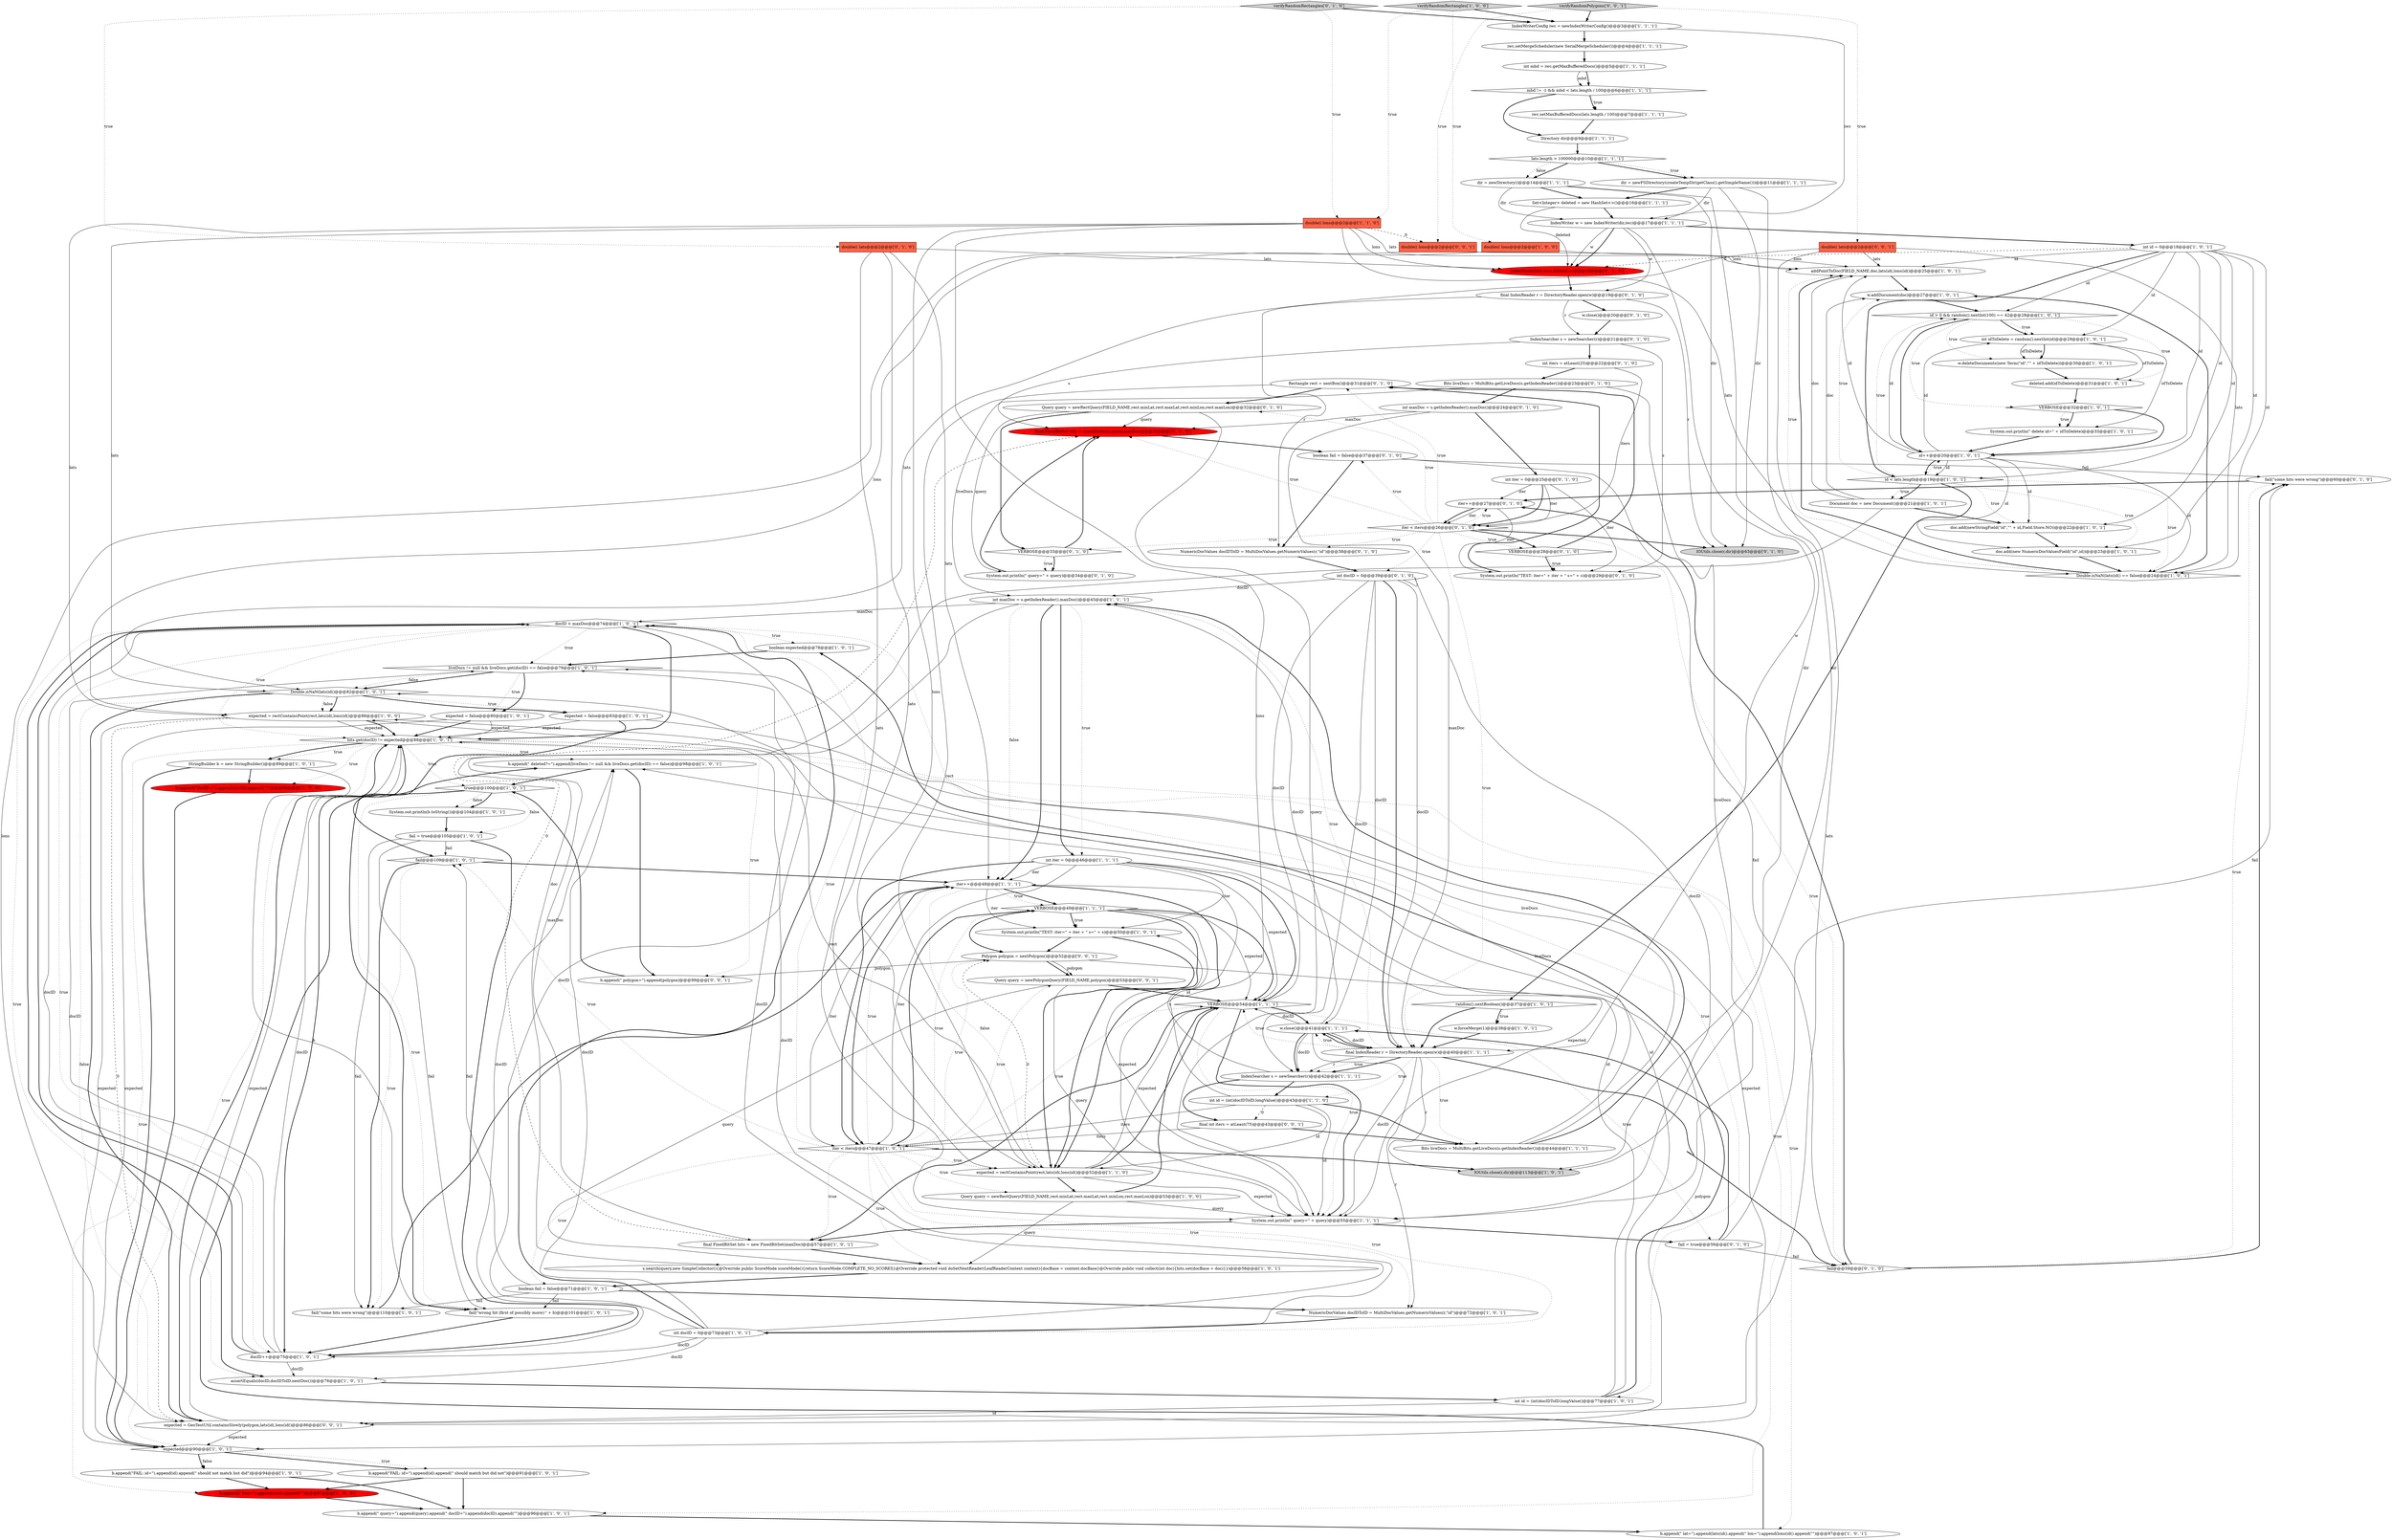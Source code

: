 digraph {
89 [style = filled, label = "Rectangle rect = nextBox()@@@31@@@['0', '1', '0']", fillcolor = white, shape = ellipse image = "AAA0AAABBB2BBB"];
43 [style = filled, label = "w.forceMerge(1)@@@38@@@['1', '0', '1']", fillcolor = white, shape = ellipse image = "AAA0AAABBB1BBB"];
64 [style = filled, label = "boolean expected@@@78@@@['1', '0', '1']", fillcolor = white, shape = ellipse image = "AAA0AAABBB1BBB"];
40 [style = filled, label = "fail@@@109@@@['1', '0', '1']", fillcolor = white, shape = diamond image = "AAA0AAABBB1BBB"];
19 [style = filled, label = "docID < maxDoc@@@74@@@['1', '0', '1']", fillcolor = white, shape = diamond image = "AAA0AAABBB1BBB"];
61 [style = filled, label = "dir = newFSDirectory(createTempDir(getClass().getSimpleName()))@@@11@@@['1', '1', '1']", fillcolor = white, shape = ellipse image = "AAA0AAABBB1BBB"];
35 [style = filled, label = "VERBOSE@@@49@@@['1', '1', '1']", fillcolor = white, shape = diamond image = "AAA0AAABBB1BBB"];
27 [style = filled, label = "w.addDocument(doc)@@@27@@@['1', '0', '1']", fillcolor = white, shape = ellipse image = "AAA0AAABBB1BBB"];
17 [style = filled, label = "b.append(\" deleted?=\").append(liveDocs != null && liveDocs.get(docID) == false)@@@98@@@['1', '0', '1']", fillcolor = white, shape = ellipse image = "AAA0AAABBB1BBB"];
50 [style = filled, label = "iwc.setMergeScheduler(new SerialMergeScheduler())@@@4@@@['1', '1', '1']", fillcolor = white, shape = ellipse image = "AAA0AAABBB1BBB"];
15 [style = filled, label = "Bits liveDocs = MultiBits.getLiveDocs(s.getIndexReader())@@@44@@@['1', '1', '1']", fillcolor = white, shape = ellipse image = "AAA0AAABBB1BBB"];
75 [style = filled, label = "int idToDelete = random().nextInt(id)@@@29@@@['1', '0', '1']", fillcolor = white, shape = ellipse image = "AAA0AAABBB1BBB"];
36 [style = filled, label = "System.out.println(\" delete id=\" + idToDelete)@@@33@@@['1', '0', '1']", fillcolor = white, shape = ellipse image = "AAA0AAABBB1BBB"];
45 [style = filled, label = "int maxDoc = s.getIndexReader().maxDoc()@@@45@@@['1', '1', '1']", fillcolor = white, shape = ellipse image = "AAA0AAABBB1BBB"];
68 [style = filled, label = "System.out.println(\"TEST: iter=\" + iter + \" s=\" + s)@@@50@@@['1', '0', '1']", fillcolor = white, shape = ellipse image = "AAA0AAABBB1BBB"];
78 [style = filled, label = "double(( lats@@@2@@@['0', '1', '0']", fillcolor = tomato, shape = box image = "AAA0AAABBB2BBB"];
11 [style = filled, label = "int id = (int)docIDToID.longValue()@@@43@@@['1', '1', '0']", fillcolor = white, shape = ellipse image = "AAA0AAABBB1BBB"];
23 [style = filled, label = "fail = true@@@105@@@['1', '0', '1']", fillcolor = white, shape = ellipse image = "AAA0AAABBB1BBB"];
34 [style = filled, label = "deleted.add(idToDelete)@@@31@@@['1', '0', '1']", fillcolor = white, shape = ellipse image = "AAA0AAABBB1BBB"];
100 [style = filled, label = "Query query = newRectQuery(FIELD_NAME,rect.minLat,rect.maxLat,rect.minLon,rect.maxLon)@@@32@@@['0', '1', '0']", fillcolor = white, shape = ellipse image = "AAA0AAABBB2BBB"];
33 [style = filled, label = "dir = newDirectory()@@@14@@@['1', '1', '1']", fillcolor = white, shape = ellipse image = "AAA0AAABBB1BBB"];
107 [style = filled, label = "double(( lats@@@2@@@['0', '0', '1']", fillcolor = tomato, shape = box image = "AAA0AAABBB3BBB"];
85 [style = filled, label = "iter < iters@@@26@@@['0', '1', '0']", fillcolor = white, shape = diamond image = "AAA0AAABBB2BBB"];
12 [style = filled, label = "Directory dir@@@9@@@['1', '1', '1']", fillcolor = white, shape = ellipse image = "AAA0AAABBB1BBB"];
54 [style = filled, label = "final IndexReader r = DirectoryReader.open(w)@@@40@@@['1', '1', '1']", fillcolor = white, shape = ellipse image = "AAA0AAABBB1BBB"];
22 [style = filled, label = "addPointToDoc(FIELD_NAME,doc,lats(id(,lons(id()@@@25@@@['1', '0', '1']", fillcolor = white, shape = ellipse image = "AAA0AAABBB1BBB"];
26 [style = filled, label = "verifyRandomRectangles['1', '0', '0']", fillcolor = lightgray, shape = diamond image = "AAA0AAABBB1BBB"];
51 [style = filled, label = "liveDocs != null && liveDocs.get(docID) == false@@@79@@@['1', '0', '1']", fillcolor = white, shape = diamond image = "AAA0AAABBB1BBB"];
76 [style = filled, label = "boolean fail = false@@@71@@@['1', '0', '1']", fillcolor = white, shape = ellipse image = "AAA0AAABBB1BBB"];
105 [style = filled, label = "Query query = newPolygonQuery(FIELD_NAME,polygon)@@@53@@@['0', '0', '1']", fillcolor = white, shape = ellipse image = "AAA0AAABBB3BBB"];
96 [style = filled, label = "final FixedBitSet hits = searchIndex(s,query,maxDoc)@@@36@@@['0', '1', '0']", fillcolor = red, shape = ellipse image = "AAA1AAABBB2BBB"];
79 [style = filled, label = "VERBOSE@@@28@@@['0', '1', '0']", fillcolor = white, shape = diamond image = "AAA0AAABBB2BBB"];
77 [style = filled, label = "doc.add(new NumericDocValuesField(\"id\",id))@@@23@@@['1', '0', '1']", fillcolor = white, shape = ellipse image = "AAA0AAABBB1BBB"];
93 [style = filled, label = "indexPoints(lats,lons,deleted,w)@@@18@@@['0', '1', '0']", fillcolor = red, shape = ellipse image = "AAA1AAABBB2BBB"];
9 [style = filled, label = "random().nextBoolean()@@@37@@@['1', '0', '1']", fillcolor = white, shape = diamond image = "AAA0AAABBB1BBB"];
83 [style = filled, label = "verifyRandomRectangles['0', '1', '0']", fillcolor = lightgray, shape = diamond image = "AAA0AAABBB2BBB"];
10 [style = filled, label = "IndexWriter w = new IndexWriter(dir,iwc)@@@17@@@['1', '1', '1']", fillcolor = white, shape = ellipse image = "AAA0AAABBB1BBB"];
111 [style = filled, label = "double(( lons@@@2@@@['0', '0', '1']", fillcolor = tomato, shape = box image = "AAA0AAABBB3BBB"];
37 [style = filled, label = "int iter = 0@@@46@@@['1', '1', '1']", fillcolor = white, shape = ellipse image = "AAA0AAABBB1BBB"];
72 [style = filled, label = "iter++@@@48@@@['1', '1', '1']", fillcolor = white, shape = ellipse image = "AAA0AAABBB1BBB"];
28 [style = filled, label = "VERBOSE@@@54@@@['1', '1', '1']", fillcolor = white, shape = diamond image = "AAA0AAABBB1BBB"];
90 [style = filled, label = "Bits liveDocs = MultiBits.getLiveDocs(s.getIndexReader())@@@23@@@['0', '1', '0']", fillcolor = white, shape = ellipse image = "AAA0AAABBB2BBB"];
32 [style = filled, label = "Query query = newRectQuery(FIELD_NAME,rect.minLat,rect.maxLat,rect.minLon,rect.maxLon)@@@53@@@['1', '0', '0']", fillcolor = white, shape = ellipse image = "AAA0AAABBB1BBB"];
87 [style = filled, label = "System.out.println(\" query=\" + query)@@@34@@@['0', '1', '0']", fillcolor = white, shape = ellipse image = "AAA0AAABBB2BBB"];
102 [style = filled, label = "int maxDoc = s.getIndexReader().maxDoc()@@@24@@@['0', '1', '0']", fillcolor = white, shape = ellipse image = "AAA0AAABBB2BBB"];
13 [style = filled, label = "true@@@100@@@['1', '0', '1']", fillcolor = white, shape = diamond image = "AAA0AAABBB1BBB"];
58 [style = filled, label = "b.append(\" lat=\").append(lats(id().append(\" lon=\").append(lons(id().append(\"\")@@@97@@@['1', '0', '1']", fillcolor = white, shape = ellipse image = "AAA0AAABBB1BBB"];
92 [style = filled, label = "w.close()@@@20@@@['0', '1', '0']", fillcolor = white, shape = ellipse image = "AAA0AAABBB2BBB"];
57 [style = filled, label = "iter < iters@@@47@@@['1', '0', '1']", fillcolor = white, shape = diamond image = "AAA0AAABBB1BBB"];
67 [style = filled, label = "w.close()@@@41@@@['1', '1', '1']", fillcolor = white, shape = ellipse image = "AAA0AAABBB1BBB"];
42 [style = filled, label = "System.out.println(b.toString())@@@104@@@['1', '0', '1']", fillcolor = white, shape = ellipse image = "AAA0AAABBB1BBB"];
84 [style = filled, label = "int iters = atLeast(25)@@@22@@@['0', '1', '0']", fillcolor = white, shape = ellipse image = "AAA0AAABBB2BBB"];
46 [style = filled, label = "StringBuilder b = new StringBuilder()@@@89@@@['1', '0', '1']", fillcolor = white, shape = ellipse image = "AAA0AAABBB1BBB"];
62 [style = filled, label = "int id = 0@@@18@@@['1', '0', '1']", fillcolor = white, shape = ellipse image = "AAA0AAABBB1BBB"];
65 [style = filled, label = "IndexWriterConfig iwc = newIndexWriterConfig()@@@3@@@['1', '1', '1']", fillcolor = white, shape = ellipse image = "AAA0AAABBB1BBB"];
104 [style = filled, label = "verifyRandomPolygons['0', '0', '1']", fillcolor = lightgray, shape = diamond image = "AAA0AAABBB3BBB"];
38 [style = filled, label = "b.append(\"FAIL: id=\").append(id).append(\" should not match but did\")@@@94@@@['1', '0', '1']", fillcolor = white, shape = ellipse image = "AAA0AAABBB1BBB"];
106 [style = filled, label = "Polygon polygon = nextPolygon()@@@52@@@['0', '0', '1']", fillcolor = white, shape = ellipse image = "AAA0AAABBB3BBB"];
29 [style = filled, label = "hits.get(docID) != expected@@@88@@@['1', '0', '1']", fillcolor = white, shape = diamond image = "AAA0AAABBB1BBB"];
5 [style = filled, label = "id < lats.length@@@19@@@['1', '0', '1']", fillcolor = white, shape = diamond image = "AAA0AAABBB1BBB"];
4 [style = filled, label = "int id = (int)docIDToID.longValue()@@@77@@@['1', '0', '1']", fillcolor = white, shape = ellipse image = "AAA0AAABBB1BBB"];
30 [style = filled, label = "b.append(\"docID=(\").append(docID).append(\")\")@@@90@@@['1', '0', '0']", fillcolor = red, shape = ellipse image = "AAA1AAABBB1BBB"];
48 [style = filled, label = "System.out.println(\" query=\" + query)@@@55@@@['1', '1', '1']", fillcolor = white, shape = ellipse image = "AAA0AAABBB1BBB"];
56 [style = filled, label = "Document doc = new Document()@@@21@@@['1', '0', '1']", fillcolor = white, shape = ellipse image = "AAA0AAABBB1BBB"];
55 [style = filled, label = "mbd != -1 && mbd < lats.length / 100@@@6@@@['1', '1', '1']", fillcolor = white, shape = diamond image = "AAA0AAABBB1BBB"];
74 [style = filled, label = "double(( lons@@@2@@@['1', '1', '0']", fillcolor = tomato, shape = box image = "AAA0AAABBB1BBB"];
44 [style = filled, label = "IOUtils.close(r,dir)@@@113@@@['1', '0', '1']", fillcolor = lightgray, shape = ellipse image = "AAA0AAABBB1BBB"];
109 [style = filled, label = "final int iters = atLeast(75)@@@43@@@['0', '0', '1']", fillcolor = white, shape = ellipse image = "AAA0AAABBB3BBB"];
53 [style = filled, label = "b.append(\" box=\").append(rect).append(\"\")@@@97@@@['1', '0', '0']", fillcolor = red, shape = ellipse image = "AAA1AAABBB1BBB"];
63 [style = filled, label = "Double.isNaN(lats(id() == false@@@24@@@['1', '0', '1']", fillcolor = white, shape = diamond image = "AAA0AAABBB1BBB"];
52 [style = filled, label = "s.search(query,new SimpleCollector(){@Override public ScoreMode scoreMode(){return ScoreMode.COMPLETE_NO_SCORES}@Override protected void doSetNextReader(LeafReaderContext context){docBase = context.docBase}@Override public void collect(int doc){hits.set(docBase + doc)}})@@@58@@@['1', '0', '1']", fillcolor = white, shape = ellipse image = "AAA0AAABBB1BBB"];
81 [style = filled, label = "int docID = 0@@@39@@@['0', '1', '0']", fillcolor = white, shape = ellipse image = "AAA0AAABBB2BBB"];
18 [style = filled, label = "Set<Integer> deleted = new HashSet<>()@@@16@@@['1', '1', '1']", fillcolor = white, shape = ellipse image = "AAA0AAABBB1BBB"];
82 [style = filled, label = "boolean fail = false@@@37@@@['0', '1', '0']", fillcolor = white, shape = ellipse image = "AAA0AAABBB2BBB"];
97 [style = filled, label = "iter++@@@27@@@['0', '1', '0']", fillcolor = white, shape = ellipse image = "AAA0AAABBB2BBB"];
47 [style = filled, label = "expected@@@90@@@['1', '0', '1']", fillcolor = white, shape = diamond image = "AAA0AAABBB1BBB"];
0 [style = filled, label = "final FixedBitSet hits = new FixedBitSet(maxDoc)@@@57@@@['1', '0', '1']", fillcolor = white, shape = ellipse image = "AAA0AAABBB1BBB"];
24 [style = filled, label = "int mbd = iwc.getMaxBufferedDocs()@@@5@@@['1', '1', '1']", fillcolor = white, shape = ellipse image = "AAA0AAABBB1BBB"];
91 [style = filled, label = "IndexSearcher s = newSearcher(r)@@@21@@@['0', '1', '0']", fillcolor = white, shape = ellipse image = "AAA0AAABBB2BBB"];
6 [style = filled, label = "assertEquals(docID,docIDToID.nextDoc())@@@76@@@['1', '0', '1']", fillcolor = white, shape = ellipse image = "AAA0AAABBB1BBB"];
20 [style = filled, label = "id > 0 && random().nextInt(100) == 42@@@28@@@['1', '0', '1']", fillcolor = white, shape = diamond image = "AAA0AAABBB1BBB"];
49 [style = filled, label = "b.append(\"FAIL: id=\").append(id).append(\" should match but did not\")@@@91@@@['1', '0', '1']", fillcolor = white, shape = ellipse image = "AAA0AAABBB1BBB"];
66 [style = filled, label = "Double.isNaN(lats(id()@@@82@@@['1', '0', '1']", fillcolor = white, shape = diamond image = "AAA0AAABBB1BBB"];
31 [style = filled, label = "b.append(\" query=\").append(query).append(\" docID=\").append(docID).append(\"\")@@@96@@@['1', '0', '1']", fillcolor = white, shape = ellipse image = "AAA0AAABBB1BBB"];
108 [style = filled, label = "b.append(\" polygon=\").append(polygon)@@@99@@@['0', '0', '1']", fillcolor = white, shape = ellipse image = "AAA0AAABBB3BBB"];
41 [style = filled, label = "doc.add(newStringField(\"id\",\"\" + id,Field.Store.NO))@@@22@@@['1', '0', '1']", fillcolor = white, shape = ellipse image = "AAA0AAABBB1BBB"];
95 [style = filled, label = "fail = true@@@56@@@['0', '1', '0']", fillcolor = white, shape = ellipse image = "AAA0AAABBB2BBB"];
25 [style = filled, label = "double(( lons@@@2@@@['1', '0', '0']", fillcolor = tomato, shape = box image = "AAA0AAABBB1BBB"];
101 [style = filled, label = "fail(\"some hits were wrong\")@@@60@@@['0', '1', '0']", fillcolor = white, shape = ellipse image = "AAA0AAABBB2BBB"];
103 [style = filled, label = "IOUtils.close(r,dir)@@@63@@@['0', '1', '0']", fillcolor = lightgray, shape = ellipse image = "AAA0AAABBB2BBB"];
21 [style = filled, label = "fail(\"some hits were wrong\")@@@110@@@['1', '0', '1']", fillcolor = white, shape = ellipse image = "AAA0AAABBB1BBB"];
70 [style = filled, label = "VERBOSE@@@32@@@['1', '0', '1']", fillcolor = white, shape = diamond image = "AAA0AAABBB1BBB"];
59 [style = filled, label = "expected = rectContainsPoint(rect,lats(id(,lons(id()@@@86@@@['1', '0', '0']", fillcolor = white, shape = ellipse image = "AAA0AAABBB1BBB"];
14 [style = filled, label = "NumericDocValues docIDToID = MultiDocValues.getNumericValues(r,\"id\")@@@72@@@['1', '0', '1']", fillcolor = white, shape = ellipse image = "AAA0AAABBB1BBB"];
71 [style = filled, label = "expected = false@@@83@@@['1', '0', '1']", fillcolor = white, shape = ellipse image = "AAA0AAABBB1BBB"];
98 [style = filled, label = "VERBOSE@@@33@@@['0', '1', '0']", fillcolor = white, shape = diamond image = "AAA0AAABBB2BBB"];
8 [style = filled, label = "expected = false@@@80@@@['1', '0', '1']", fillcolor = white, shape = ellipse image = "AAA0AAABBB1BBB"];
86 [style = filled, label = "int iter = 0@@@25@@@['0', '1', '0']", fillcolor = white, shape = ellipse image = "AAA0AAABBB2BBB"];
99 [style = filled, label = "fail@@@59@@@['0', '1', '0']", fillcolor = white, shape = diamond image = "AAA0AAABBB2BBB"];
1 [style = filled, label = "expected = rectContainsPoint(rect,lats(id(,lons(id()@@@52@@@['1', '1', '0']", fillcolor = white, shape = ellipse image = "AAA0AAABBB1BBB"];
39 [style = filled, label = "id++@@@20@@@['1', '0', '1']", fillcolor = white, shape = ellipse image = "AAA0AAABBB1BBB"];
110 [style = filled, label = "expected = GeoTestUtil.containsSlowly(polygon,lats(id(,lons(id()@@@86@@@['0', '0', '1']", fillcolor = white, shape = ellipse image = "AAA0AAABBB3BBB"];
73 [style = filled, label = "IndexSearcher s = newSearcher(r)@@@42@@@['1', '1', '1']", fillcolor = white, shape = ellipse image = "AAA0AAABBB1BBB"];
88 [style = filled, label = "System.out.println(\"TEST: iter=\" + iter + \" s=\" + s)@@@29@@@['0', '1', '0']", fillcolor = white, shape = ellipse image = "AAA0AAABBB2BBB"];
94 [style = filled, label = "final IndexReader r = DirectoryReader.open(w)@@@19@@@['0', '1', '0']", fillcolor = white, shape = ellipse image = "AAA0AAABBB2BBB"];
3 [style = filled, label = "w.deleteDocuments(new Term(\"id\",\"\" + idToDelete))@@@30@@@['1', '0', '1']", fillcolor = white, shape = ellipse image = "AAA0AAABBB1BBB"];
7 [style = filled, label = "int docID = 0@@@73@@@['1', '0', '1']", fillcolor = white, shape = ellipse image = "AAA0AAABBB1BBB"];
60 [style = filled, label = "iwc.setMaxBufferedDocs(lats.length / 100)@@@7@@@['1', '1', '1']", fillcolor = white, shape = ellipse image = "AAA0AAABBB1BBB"];
80 [style = filled, label = "NumericDocValues docIDToID = MultiDocValues.getNumericValues(r,\"id\")@@@38@@@['0', '1', '0']", fillcolor = white, shape = ellipse image = "AAA0AAABBB2BBB"];
16 [style = filled, label = "fail(\"wrong hit (first of possibly more):\" + b)@@@101@@@['1', '0', '1']", fillcolor = white, shape = ellipse image = "AAA0AAABBB1BBB"];
69 [style = filled, label = "docID++@@@75@@@['1', '0', '1']", fillcolor = white, shape = ellipse image = "AAA0AAABBB1BBB"];
2 [style = filled, label = "lats.length > 100000@@@10@@@['1', '1', '1']", fillcolor = white, shape = diamond image = "AAA0AAABBB1BBB"];
42->23 [style = bold, label=""];
17->108 [style = bold, label=""];
62->63 [style = solid, label="id"];
76->16 [style = solid, label="fail"];
100->48 [style = solid, label="query"];
82->99 [style = solid, label="fail"];
11->1 [style = solid, label="id"];
9->43 [style = bold, label=""];
83->74 [style = dotted, label="true"];
94->91 [style = solid, label="r"];
99->97 [style = bold, label=""];
105->28 [style = bold, label=""];
0->52 [style = bold, label=""];
26->65 [style = bold, label=""];
65->50 [style = bold, label=""];
76->14 [style = bold, label=""];
29->13 [style = dotted, label="true"];
62->20 [style = solid, label="id"];
73->68 [style = solid, label="s"];
93->94 [style = bold, label=""];
94->80 [style = solid, label="r"];
37->28 [style = solid, label="expected"];
107->110 [style = solid, label="lats"];
29->46 [style = bold, label=""];
4->64 [style = bold, label=""];
71->29 [style = bold, label=""];
57->19 [style = dotted, label="true"];
23->40 [style = solid, label="fail"];
91->96 [style = solid, label="s"];
55->60 [style = bold, label=""];
13->42 [style = dotted, label="false"];
39->22 [style = solid, label="id"];
62->5 [style = bold, label=""];
110->29 [style = bold, label=""];
1->106 [style = dashed, label="0"];
39->41 [style = solid, label="id"];
74->22 [style = solid, label="lats"];
33->44 [style = solid, label="dir"];
13->16 [style = bold, label=""];
95->101 [style = solid, label="fail"];
97->85 [style = solid, label="iter"];
86->88 [style = solid, label="iter"];
6->4 [style = bold, label=""];
37->48 [style = solid, label="expected"];
49->31 [style = bold, label=""];
59->47 [style = solid, label="expected"];
76->40 [style = solid, label="fail"];
61->18 [style = bold, label=""];
29->53 [style = dotted, label="true"];
20->39 [style = bold, label=""];
67->73 [style = solid, label="docID"];
90->45 [style = solid, label="liveDocs"];
57->35 [style = bold, label=""];
40->21 [style = bold, label=""];
11->72 [style = solid, label="id"];
13->23 [style = dotted, label="false"];
75->36 [style = solid, label="idToDelete"];
39->5 [style = bold, label=""];
77->63 [style = bold, label=""];
67->54 [style = solid, label="docID"];
39->5 [style = solid, label="id"];
74->59 [style = solid, label="lats"];
62->77 [style = solid, label="id"];
54->14 [style = solid, label="r"];
45->19 [style = solid, label="maxDoc"];
10->62 [style = bold, label=""];
35->1 [style = bold, label=""];
18->10 [style = bold, label=""];
61->103 [style = solid, label="dir"];
19->40 [style = bold, label=""];
62->22 [style = solid, label="id"];
23->21 [style = solid, label="fail"];
43->54 [style = bold, label=""];
91->88 [style = solid, label="s"];
85->103 [style = bold, label=""];
35->48 [style = solid, label="expected"];
57->32 [style = dotted, label="true"];
100->96 [style = solid, label="query"];
62->75 [style = solid, label="id"];
87->96 [style = bold, label=""];
57->35 [style = dotted, label="true"];
35->106 [style = bold, label=""];
108->13 [style = bold, label=""];
54->11 [style = dotted, label="true"];
89->1 [style = solid, label="rect"];
73->11 [style = bold, label=""];
47->38 [style = bold, label=""];
11->15 [style = bold, label=""];
109->15 [style = bold, label=""];
29->46 [style = dotted, label="true"];
78->93 [style = solid, label="lats"];
66->71 [style = dotted, label="true"];
19->51 [style = dotted, label="true"];
72->68 [style = solid, label="iter"];
86->97 [style = solid, label="iter"];
70->36 [style = bold, label=""];
11->109 [style = dashed, label="0"];
66->59 [style = bold, label=""];
8->47 [style = solid, label="expected"];
78->1 [style = solid, label="lats"];
69->19 [style = bold, label=""];
61->44 [style = solid, label="dir"];
65->10 [style = solid, label="iwc"];
57->52 [style = dotted, label="true"];
95->67 [style = bold, label=""];
8->29 [style = solid, label="expected"];
83->78 [style = dotted, label="true"];
41->77 [style = bold, label=""];
74->1 [style = solid, label="lons"];
59->110 [style = dashed, label="0"];
38->31 [style = bold, label=""];
102->96 [style = solid, label="maxDoc"];
16->69 [style = bold, label=""];
54->44 [style = solid, label="r"];
2->61 [style = bold, label=""];
63->22 [style = bold, label=""];
12->2 [style = bold, label=""];
21->72 [style = bold, label=""];
79->89 [style = bold, label=""];
72->57 [style = solid, label="iter"];
28->95 [style = dotted, label="true"];
10->93 [style = solid, label="w"];
85->89 [style = dotted, label="true"];
105->48 [style = solid, label="query"];
57->105 [style = dotted, label="true"];
78->48 [style = solid, label="lats"];
72->35 [style = bold, label=""];
57->7 [style = dotted, label="true"];
63->27 [style = bold, label=""];
25->22 [style = solid, label="lons"];
67->73 [style = bold, label=""];
1->59 [style = solid, label="rect"];
37->72 [style = solid, label="iter"];
76->21 [style = solid, label="fail"];
68->1 [style = bold, label=""];
105->52 [style = solid, label="query"];
70->39 [style = bold, label=""];
81->45 [style = solid, label="docID"];
19->29 [style = dotted, label="true"];
57->106 [style = dotted, label="true"];
74->66 [style = solid, label="lats"];
57->40 [style = dotted, label="true"];
1->32 [style = bold, label=""];
34->70 [style = bold, label=""];
57->0 [style = dotted, label="true"];
27->20 [style = bold, label=""];
99->101 [style = dotted, label="true"];
109->57 [style = solid, label="iters"];
10->94 [style = solid, label="w"];
69->51 [style = solid, label="docID"];
106->105 [style = bold, label=""];
15->17 [style = solid, label="liveDocs"];
7->17 [style = solid, label="docID"];
67->54 [style = bold, label=""];
33->10 [style = solid, label="dir"];
5->41 [style = dotted, label="true"];
75->34 [style = solid, label="idToDelete"];
81->67 [style = solid, label="docID"];
36->39 [style = bold, label=""];
85->100 [style = dotted, label="true"];
66->110 [style = bold, label=""];
56->22 [style = solid, label="doc"];
75->3 [style = bold, label=""];
5->63 [style = dotted, label="true"];
102->86 [style = bold, label=""];
69->29 [style = solid, label="docID"];
54->15 [style = dotted, label="true"];
5->39 [style = dotted, label="true"];
17->13 [style = bold, label=""];
25->59 [style = solid, label="lons"];
47->38 [style = dotted, label="false"];
1->28 [style = solid, label="expected"];
55->60 [style = dotted, label="true"];
86->85 [style = solid, label="iter"];
67->45 [style = solid, label="docID"];
37->57 [style = bold, label=""];
74->48 [style = solid, label="lons"];
106->110 [style = solid, label="polygon"];
5->77 [style = dotted, label="true"];
39->20 [style = solid, label="id"];
15->45 [style = bold, label=""];
31->58 [style = bold, label=""];
5->56 [style = dotted, label="true"];
45->37 [style = dotted, label="true"];
88->89 [style = bold, label=""];
82->101 [style = solid, label="fail"];
28->48 [style = dotted, label="true"];
69->19 [style = solid, label="docID"];
90->48 [style = solid, label="liveDocs"];
48->0 [style = bold, label=""];
49->53 [style = bold, label=""];
83->65 [style = bold, label=""];
48->95 [style = bold, label=""];
29->47 [style = dotted, label="true"];
22->27 [style = bold, label=""];
100->98 [style = bold, label=""];
4->110 [style = solid, label="id"];
20->75 [style = dotted, label="true"];
23->69 [style = bold, label=""];
5->20 [style = dotted, label="true"];
39->63 [style = solid, label="id"];
37->57 [style = solid, label="iter"];
8->29 [style = bold, label=""];
7->29 [style = solid, label="docID"];
85->98 [style = dotted, label="true"];
54->73 [style = solid, label="r"];
64->51 [style = bold, label=""];
5->9 [style = bold, label=""];
72->57 [style = bold, label=""];
98->87 [style = bold, label=""];
107->66 [style = solid, label="lats"];
66->110 [style = dotted, label="false"];
78->72 [style = solid, label="lats"];
58->17 [style = bold, label=""];
28->0 [style = bold, label=""];
1->28 [style = bold, label=""];
19->69 [style = dotted, label="true"];
45->0 [style = solid, label="maxDoc"];
73->109 [style = bold, label=""];
74->111 [style = dashed, label="0"];
56->27 [style = solid, label="doc"];
70->36 [style = dotted, label="true"];
11->57 [style = solid, label="iters"];
59->29 [style = solid, label="expected"];
20->34 [style = dotted, label="true"];
55->12 [style = bold, label=""];
111->22 [style = solid, label="lons"];
54->45 [style = dotted, label="true"];
85->97 [style = dotted, label="true"];
57->72 [style = dotted, label="true"];
46->16 [style = solid, label="b"];
7->69 [style = solid, label="docID"];
24->55 [style = bold, label=""];
94->92 [style = bold, label=""];
54->99 [style = bold, label=""];
33->103 [style = solid, label="dir"];
84->85 [style = solid, label="iters"];
19->6 [style = bold, label=""];
47->49 [style = dotted, label="true"];
9->54 [style = bold, label=""];
35->28 [style = bold, label=""];
66->59 [style = dotted, label="false"];
0->96 [style = dashed, label="0"];
97->85 [style = bold, label=""];
45->72 [style = dotted, label="false"];
66->71 [style = bold, label=""];
2->33 [style = bold, label=""];
61->10 [style = solid, label="dir"];
67->28 [style = solid, label="docID"];
71->29 [style = solid, label="expected"];
84->90 [style = bold, label=""];
54->73 [style = dotted, label="true"];
29->17 [style = dotted, label="true"];
107->63 [style = solid, label="lats"];
104->65 [style = bold, label=""];
62->93 [style = dashed, label="0"];
95->99 [style = solid, label="fail"];
4->59 [style = solid, label="id"];
85->96 [style = dotted, label="true"];
29->69 [style = bold, label=""];
100->87 [style = solid, label="query"];
81->54 [style = solid, label="docID"];
46->30 [style = bold, label=""];
98->96 [style = bold, label=""];
101->97 [style = bold, label=""];
81->28 [style = solid, label="docID"];
5->27 [style = dotted, label="true"];
45->72 [style = bold, label=""];
23->16 [style = solid, label="fail"];
7->51 [style = solid, label="docID"];
67->48 [style = solid, label="docID"];
7->19 [style = bold, label=""];
20->70 [style = dotted, label="true"];
2->61 [style = dotted, label="true"];
50->24 [style = bold, label=""];
26->74 [style = dotted, label="true"];
2->33 [style = dotted, label="false"];
81->54 [style = bold, label=""];
28->67 [style = bold, label=""];
5->56 [style = bold, label=""];
52->76 [style = bold, label=""];
26->25 [style = dotted, label="true"];
57->14 [style = dotted, label="true"];
85->54 [style = dotted, label="true"];
62->5 [style = solid, label="id"];
40->21 [style = dotted, label="true"];
7->19 [style = solid, label="docID"];
90->102 [style = bold, label=""];
53->31 [style = bold, label=""];
46->47 [style = bold, label=""];
63->22 [style = dotted, label="true"];
81->73 [style = solid, label="docID"];
85->81 [style = dotted, label="true"];
89->100 [style = bold, label=""];
59->29 [style = bold, label=""];
86->85 [style = bold, label=""];
29->30 [style = dotted, label="true"];
85->82 [style = dotted, label="true"];
51->8 [style = dotted, label="true"];
28->48 [style = bold, label=""];
35->28 [style = solid, label="expected"];
57->44 [style = bold, label=""];
32->52 [style = solid, label="query"];
18->93 [style = solid, label="deleted"];
19->6 [style = dotted, label="true"];
102->54 [style = solid, label="maxDoc"];
32->28 [style = bold, label=""];
71->47 [style = solid, label="expected"];
51->66 [style = bold, label=""];
29->31 [style = dotted, label="true"];
37->28 [style = bold, label=""];
98->87 [style = dotted, label="true"];
35->68 [style = dotted, label="true"];
107->22 [style = solid, label="lats"];
56->41 [style = bold, label=""];
14->7 [style = bold, label=""];
3->34 [style = bold, label=""];
47->49 [style = bold, label=""];
37->68 [style = solid, label="iter"];
33->18 [style = bold, label=""];
7->6 [style = solid, label="docID"];
19->64 [style = dotted, label="true"];
69->17 [style = solid, label="docID"];
40->72 [style = bold, label=""];
79->88 [style = bold, label=""];
75->3 [style = solid, label="idToDelete"];
68->106 [style = bold, label=""];
39->77 [style = solid, label="id"];
32->48 [style = solid, label="query"];
72->1 [style = bold, label=""];
57->76 [style = dotted, label="true"];
54->67 [style = dotted, label="true"];
38->53 [style = bold, label=""];
72->35 [style = dotted, label="true"];
74->63 [style = solid, label="lats"];
85->79 [style = bold, label=""];
79->88 [style = dotted, label="true"];
81->48 [style = solid, label="docID"];
20->75 [style = bold, label=""];
19->4 [style = dotted, label="true"];
111->110 [style = solid, label="lons"];
9->43 [style = dotted, label="true"];
20->3 [style = dotted, label="true"];
106->108 [style = solid, label="polygon"];
30->47 [style = bold, label=""];
110->47 [style = solid, label="expected"];
96->82 [style = bold, label=""];
104->107 [style = dotted, label="true"];
10->54 [style = solid, label="w"];
60->12 [style = bold, label=""];
13->16 [style = dotted, label="true"];
11->48 [style = solid, label="id"];
80->81 [style = bold, label=""];
54->73 [style = bold, label=""];
13->42 [style = bold, label=""];
57->28 [style = dotted, label="true"];
85->79 [style = dotted, label="true"];
85->80 [style = dotted, label="true"];
29->108 [style = dotted, label="true"];
1->48 [style = solid, label="expected"];
72->1 [style = dotted, label="false"];
51->66 [style = dotted, label="false"];
106->105 [style = solid, label="polygon"];
99->101 [style = bold, label=""];
54->67 [style = bold, label=""];
110->29 [style = solid, label="expected"];
92->91 [style = bold, label=""];
54->28 [style = dotted, label="true"];
97->88 [style = solid, label="iter"];
10->93 [style = bold, label=""];
91->84 [style = bold, label=""];
94->103 [style = solid, label="r"];
51->8 [style = bold, label=""];
62->39 [style = solid, label="id"];
29->58 [style = dotted, label="true"];
104->111 [style = dotted, label="true"];
82->80 [style = bold, label=""];
24->55 [style = solid, label="mbd"];
56->52 [style = solid, label="doc"];
35->68 [style = bold, label=""];
4->66 [style = solid, label="id"];
74->93 [style = solid, label="lons"];
69->6 [style = solid, label="docID"];
15->51 [style = solid, label="liveDocs"];
39->75 [style = solid, label="id"];
45->37 [style = bold, label=""];
57->1 [style = dotted, label="true"];
62->41 [style = solid, label="id"];
85->99 [style = dotted, label="true"];
}
